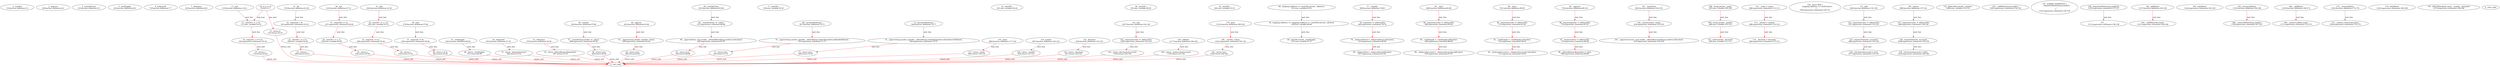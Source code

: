 digraph  {
13 [label="2_ transfer\n13-function_definition-3-3", type_label=function_definition];
28 [label="3_ approve\n28-function_definition-4-4", type_label=function_definition];
43 [label="4_ transferFrom\n43-function_definition-5-5", type_label=function_definition];
62 [label="5_ totalSupply\n62-function_definition-6-6", type_label=function_definition];
70 [label="6_ balanceOf\n70-function_definition-7-7", type_label=function_definition];
82 [label="7_ allowance\n82-function_definition-8-8", type_label=function_definition];
133 [label="13_ mul\n133-function_definition-14-21", type_label=function_definition];
150 [label="14_ if_a == 0\n150-if-15-17", type_label=if];
155 [label="15_ return 0;\n155-return-16-16", type_label=return];
157 [label="17_ uint256 c = a * b;\n157-new_variable-18-18", type_label=new_variable];
158 [label="17_ uint256 c\n158-new_variable-18-18", type_label=new_variable];
165 [label="18_ require(c / a == b);\n165-expression_statement-19-19", type_label=expression_statement];
174 [label="19_ return c;\n174-return-20-20", type_label=return];
176 [label="21_ div\n176-function_definition-22-26", type_label=function_definition];
193 [label="22_ require(b > 0);\n193-expression_statement-23-23", type_label=expression_statement];
200 [label="23_ uint256 c = a / b;\n200-new_variable-24-24", type_label=new_variable];
201 [label="23_ uint256 c\n201-new_variable-24-24", type_label=new_variable];
208 [label="24_ return c;\n208-return-25-25", type_label=return];
210 [label="26_ sub\n210-function_definition-27-31", type_label=function_definition];
227 [label="27_ require(b <= a);\n227-expression_statement-28-28", type_label=expression_statement];
234 [label="28_ uint256 c = a - b;\n234-new_variable-29-29", type_label=new_variable];
235 [label="28_ uint256 c\n235-new_variable-29-29", type_label=new_variable];
242 [label="29_ return c;\n242-return-30-30", type_label=return];
244 [label="31_ add\n244-function_definition-32-36", type_label=function_definition];
261 [label="32_ uint256 c = a + b;\n261-new_variable-33-33", type_label=new_variable];
262 [label="32_ uint256 c\n262-new_variable-33-33", type_label=new_variable];
269 [label="33_ require(c >= a);\n269-expression_statement-34-34", type_label=expression_statement];
276 [label="34_ return c;\n276-return-35-35", type_label=return];
278 [label="36_ mod\n278-function_definition-37-40", type_label=function_definition];
295 [label="37_ require(b != 0);\n295-expression_statement-38-38", type_label=expression_statement];
302 [label="38_ return a % b;\n302-return-39-39", type_label=return];
321 [label="44_ mapping (address => uint256) private _balances;\n321-new_variable-45-45", type_label=new_variable];
328 [label="45_ mapping (address => mapping (address => uint256)) private _allowed;\n328-new_variable-46-46", type_label=new_variable];
337 [label="46_ uint256 private _totalSupply;\n337-new_variable-47-47", type_label=new_variable];
342 [label="47_ totalSupply\n342-function_definition-48-50", type_label=function_definition];
351 [label="48_ return _totalSupply;\n351-return-49-49", type_label=return];
353 [label="50_ balanceOf\n353-function_definition-51-53", type_label=function_definition];
366 [label="51_ return _balances[owner];\n366-return-52-52", type_label=return];
370 [label="53_ allowance\n370-function_definition-54-56", type_label=function_definition];
387 [label="54_ return _allowed[owner][spender];\n387-return-55-55", type_label=return];
393 [label="56_ transfer\n393-function_definition-57-60", type_label=function_definition];
409 [label="57_ _transfer(msg.sender, to, value);\n409-expression_statement-58-58", type_label=expression_statement];
420 [label="58_ return true;\n420-return-59-59", type_label=return];
423 [label="60_ approve\n423-function_definition-61-64", type_label=function_definition];
439 [label="61_ _approve(msg.sender, spender, value);\n439-expression_statement-62-62", type_label=expression_statement];
450 [label="62_ return true;\n450-return-63-63", type_label=return];
453 [label="64_ transferFrom\n453-function_definition-65-69", type_label=function_definition];
473 [label="65_ _transfer(from, to, value);\n473-expression_statement-66-66", type_label=expression_statement];
482 [label="66_ _approve(from, msg.sender, _allowed[from][msg.sender].sub(value));\n482-expression_statement-67-67", type_label=expression_statement];
504 [label="67_ return true;\n504-return-68-68", type_label=return];
507 [label="69_ increaseAllowance\n507-function_definition-70-73", type_label=function_definition];
523 [label="70_ _approve(msg.sender, spender, _allowed[msg.sender][spender].add(addedValue));\n523-expression_statement-71-71", type_label=expression_statement];
545 [label="71_ return true;\n545-return-72-72", type_label=return];
548 [label="73_ decreaseAllowance\n548-function_definition-74-77", type_label=function_definition];
564 [label="74_ _approve(msg.sender, spender, _allowed[msg.sender][spender].sub(subtractedValue));\n564-expression_statement-75-75", type_label=expression_statement];
586 [label="75_ return true;\n586-return-76-76", type_label=return];
589 [label="77_ _transfer\n589-function_definition-78-83", type_label=function_definition];
605 [label="78_ require(to != address(0));\n605-expression_statement-79-79", type_label=expression_statement];
614 [label="79_ _balances[from] = _balances[from].sub(value);\n614-expression_statement-80-80", type_label=expression_statement];
627 [label="80_ _balances[to] = _balances[to].add(value);\n627-expression_statement-81-81", type_label=expression_statement];
648 [label="83_ _mint\n648-function_definition-84-89", type_label=function_definition];
660 [label="84_ require(account != address(0));\n660-expression_statement-85-85", type_label=expression_statement];
669 [label="85_ _totalSupply = _totalSupply.add(value);\n669-expression_statement-86-86", type_label=expression_statement];
678 [label="86_ _balances[account] = _balances[account].add(value);\n678-expression_statement-87-87", type_label=expression_statement];
701 [label="89_ _burn\n701-function_definition-90-95", type_label=function_definition];
713 [label="90_ require(account != address(0));\n713-expression_statement-91-91", type_label=expression_statement];
722 [label="91_ _totalSupply = _totalSupply.sub(value);\n722-expression_statement-92-92", type_label=expression_statement];
731 [label="92_ _balances[account] = _balances[account].sub(value);\n731-expression_statement-93-93", type_label=expression_statement];
754 [label="95_ _approve\n754-function_definition-96-101", type_label=function_definition];
770 [label="96_ require(spender != address(0));\n770-expression_statement-97-97", type_label=expression_statement];
779 [label="97_ require(owner != address(0));\n779-expression_statement-98-98", type_label=expression_statement];
788 [label="98_ _allowed[owner][spender] = value;\n788-expression_statement-99-99", type_label=expression_statement];
804 [label="101_ _burnFrom\n804-function_definition-102-105", type_label=function_definition];
816 [label="102_ _burn(account, value);\n816-expression_statement-103-103", type_label=expression_statement];
823 [label="103_ _approve(account, msg.sender, _allowed[account][msg.sender].sub(value));\n823-expression_statement-104-104", type_label=expression_statement];
855 [label="108_ string private _name;\n855-new_variable-109-109", type_label=new_variable];
860 [label="109_ string private _symbol;\n860-new_variable-110-110", type_label=new_variable];
865 [label="110_ uint8 private _decimals;\n865-new_variable-111-111", type_label=new_variable];
884 [label="112_ _name = name;\n884-expression_statement-113-113", type_label=expression_statement];
888 [label="113_ _symbol = symbol;\n888-expression_statement-114-114", type_label=expression_statement];
892 [label="114_ _decimals = decimals;\n892-expression_statement-115-115", type_label=expression_statement];
896 [label="116_ name\n896-function_definition-117-119", type_label=function_definition];
905 [label="117_ return _name;\n905-return-118-118", type_label=return];
907 [label="119_ symbol\n907-function_definition-120-122", type_label=function_definition];
916 [label="120_ return _symbol;\n916-return-121-121", type_label=return];
918 [label="122_ decimals\n918-function_definition-123-125", type_label=function_definition];
927 [label="123_ return _decimals;\n927-return-124-124", type_label=return];
936 [label="128_ struct Role {\n        mapping (address => bool) bearer;\n    }\n936-expression_statement-129-131", type_label=expression_statement];
944 [label="131_ add\n944-function_definition-132-136", type_label=function_definition];
957 [label="132_ require(account != address(0));\n957-expression_statement-133-133", type_label=expression_statement];
966 [label="133_ require(!has(role, account));\n966-expression_statement-134-134", type_label=expression_statement];
977 [label="134_ role.bearer[account] = true;\n977-expression_statement-135-135", type_label=expression_statement];
986 [label="136_ remove\n986-function_definition-137-141", type_label=function_definition];
999 [label="137_ require(account != address(0));\n999-expression_statement-138-138", type_label=expression_statement];
1008 [label="138_ require(has(role, account));\n1008-expression_statement-139-139", type_label=expression_statement];
1018 [label="139_ role.bearer[account] = false;\n1018-expression_statement-140-140", type_label=expression_statement];
1027 [label="141_ has\n1027-function_definition-142-145", type_label=function_definition];
1045 [label="142_ require(account != address(0));\n1045-expression_statement-143-143", type_label=expression_statement];
1054 [label="143_ return role.bearer[account];\n1054-return-144-144", type_label=return];
1086 [label="151_ Roles.Role private _minters;\n1086-new_variable-152-152", type_label=new_variable];
1095 [label="153_ _addMinter(msg.sender);\n1095-expression_statement-154-154", type_label=expression_statement];
1102 [label="155_ modifier onlyMinter() {\n        require(isMinter(msg.sender));\n        _;\n    }\n1102-expression_statement-156-159", type_label=expression_statement];
1105 [label="156_ require(isMinter(msg.sender));\n1105-expression_statement-157-157", type_label=expression_statement];
1115 [label="157_ _;\n1115-expression_statement-158-158", type_label=expression_statement];
1117 [label="159_ isMinter\n1117-function_definition-160-162", type_label=function_definition];
1130 [label="160_ return _minters.has(account);\n1130-return-161-161", type_label=return];
1137 [label="162_ addMinter\n1137-function_definition-163-165", type_label=function_definition];
1144 [label="162_ onlyMinter\n1144-expression_statement-163-163", type_label=expression_statement];
1147 [label="163_ _addMinter(account);\n1147-expression_statement-164-164", type_label=expression_statement];
1152 [label="165_ renounceMinter\n1152-function_definition-166-168", type_label=function_definition];
1156 [label="166_ _removeMinter(msg.sender);\n1156-expression_statement-167-167", type_label=expression_statement];
1163 [label="168_ _addMinter\n1163-function_definition-169-172", type_label=function_definition];
1171 [label="169_ _minters.add(account);\n1171-expression_statement-170-170", type_label=expression_statement];
1182 [label="172_ _removeMinter\n1182-function_definition-173-176", type_label=function_definition];
1190 [label="173_ _minters.remove(account);\n1190-expression_statement-174-174", type_label=expression_statement];
1214 [label="179_ mint\n1214-function_definition-180-183", type_label=function_definition];
1225 [label="179_ onlyMinter\n1225-expression_statement-180-180", type_label=expression_statement];
1232 [label="180_ _mint(to, value);\n1232-expression_statement-181-181", type_label=expression_statement];
1239 [label="181_ return true;\n1239-return-182-182", type_label=return];
1270 [label="187_ ERC20Detailed(_name, _symbol, _decimals)\n1270-expression_statement-188-188", type_label=expression_statement];
1 [label="0_ start_node", type_label=start];
2 [label="0_ exit_node", type_label=exit];
133 -> 157  [color=red, controlflow_type=next_line, edge_type=CFG_edge, key=0, label=next_line];
150 -> 155  [color=red, controlflow_type=pos_next, edge_type=CFG_edge, key=0, label=pos_next];
150 -> 157  [color=red, controlflow_type=neg_next, edge_type=CFG_edge, key=0, label=neg_next];
155 -> 2  [color=red, controlflow_type=return_exit, edge_type=CFG_edge, key=0, label=return_exit];
157 -> 165  [color=red, controlflow_type=next_line, edge_type=CFG_edge, key=0, label=next_line];
165 -> 174  [color=red, controlflow_type=next_line, edge_type=CFG_edge, key=0, label=next_line];
174 -> 2  [color=red, controlflow_type=return_exit, edge_type=CFG_edge, key=0, label=return_exit];
176 -> 193  [color=red, controlflow_type=next_line, edge_type=CFG_edge, key=0, label=next_line];
193 -> 200  [color=red, controlflow_type=next_line, edge_type=CFG_edge, key=0, label=next_line];
200 -> 208  [color=red, controlflow_type=next_line, edge_type=CFG_edge, key=0, label=next_line];
208 -> 2  [color=red, controlflow_type=return_exit, edge_type=CFG_edge, key=0, label=return_exit];
210 -> 227  [color=red, controlflow_type=next_line, edge_type=CFG_edge, key=0, label=next_line];
227 -> 234  [color=red, controlflow_type=next_line, edge_type=CFG_edge, key=0, label=next_line];
234 -> 242  [color=red, controlflow_type=next_line, edge_type=CFG_edge, key=0, label=next_line];
242 -> 2  [color=red, controlflow_type=return_exit, edge_type=CFG_edge, key=0, label=return_exit];
244 -> 261  [color=red, controlflow_type=next_line, edge_type=CFG_edge, key=0, label=next_line];
261 -> 269  [color=red, controlflow_type=next_line, edge_type=CFG_edge, key=0, label=next_line];
269 -> 276  [color=red, controlflow_type=next_line, edge_type=CFG_edge, key=0, label=next_line];
276 -> 2  [color=red, controlflow_type=return_exit, edge_type=CFG_edge, key=0, label=return_exit];
278 -> 295  [color=red, controlflow_type=next_line, edge_type=CFG_edge, key=0, label=next_line];
295 -> 302  [color=red, controlflow_type=next_line, edge_type=CFG_edge, key=0, label=next_line];
302 -> 2  [color=red, controlflow_type=return_exit, edge_type=CFG_edge, key=0, label=return_exit];
321 -> 328  [color=red, controlflow_type=next_line, edge_type=CFG_edge, key=0, label=next_line];
328 -> 337  [color=red, controlflow_type=next_line, edge_type=CFG_edge, key=0, label=next_line];
342 -> 351  [color=red, controlflow_type=next_line, edge_type=CFG_edge, key=0, label=next_line];
351 -> 2  [color=red, controlflow_type=return_exit, edge_type=CFG_edge, key=0, label=return_exit];
353 -> 366  [color=red, controlflow_type=next_line, edge_type=CFG_edge, key=0, label=next_line];
366 -> 2  [color=red, controlflow_type=return_exit, edge_type=CFG_edge, key=0, label=return_exit];
370 -> 387  [color=red, controlflow_type=next_line, edge_type=CFG_edge, key=0, label=next_line];
387 -> 2  [color=red, controlflow_type=return_exit, edge_type=CFG_edge, key=0, label=return_exit];
393 -> 409  [color=red, controlflow_type=next_line, edge_type=CFG_edge, key=0, label=next_line];
409 -> 420  [color=red, controlflow_type=next_line, edge_type=CFG_edge, key=0, label=next_line];
420 -> 2  [color=red, controlflow_type=return_exit, edge_type=CFG_edge, key=0, label=return_exit];
423 -> 439  [color=red, controlflow_type=next_line, edge_type=CFG_edge, key=0, label=next_line];
439 -> 450  [color=red, controlflow_type=next_line, edge_type=CFG_edge, key=0, label=next_line];
450 -> 2  [color=red, controlflow_type=return_exit, edge_type=CFG_edge, key=0, label=return_exit];
453 -> 473  [color=red, controlflow_type=next_line, edge_type=CFG_edge, key=0, label=next_line];
473 -> 482  [color=red, controlflow_type=next_line, edge_type=CFG_edge, key=0, label=next_line];
482 -> 504  [color=red, controlflow_type=next_line, edge_type=CFG_edge, key=0, label=next_line];
504 -> 2  [color=red, controlflow_type=return_exit, edge_type=CFG_edge, key=0, label=return_exit];
507 -> 523  [color=red, controlflow_type=next_line, edge_type=CFG_edge, key=0, label=next_line];
523 -> 545  [color=red, controlflow_type=next_line, edge_type=CFG_edge, key=0, label=next_line];
545 -> 2  [color=red, controlflow_type=return_exit, edge_type=CFG_edge, key=0, label=return_exit];
548 -> 564  [color=red, controlflow_type=next_line, edge_type=CFG_edge, key=0, label=next_line];
564 -> 586  [color=red, controlflow_type=next_line, edge_type=CFG_edge, key=0, label=next_line];
586 -> 2  [color=red, controlflow_type=return_exit, edge_type=CFG_edge, key=0, label=return_exit];
589 -> 605  [color=red, controlflow_type=next_line, edge_type=CFG_edge, key=0, label=next_line];
605 -> 614  [color=red, controlflow_type=next_line, edge_type=CFG_edge, key=0, label=next_line];
614 -> 627  [color=red, controlflow_type=next_line, edge_type=CFG_edge, key=0, label=next_line];
648 -> 660  [color=red, controlflow_type=next_line, edge_type=CFG_edge, key=0, label=next_line];
660 -> 669  [color=red, controlflow_type=next_line, edge_type=CFG_edge, key=0, label=next_line];
669 -> 678  [color=red, controlflow_type=next_line, edge_type=CFG_edge, key=0, label=next_line];
701 -> 713  [color=red, controlflow_type=next_line, edge_type=CFG_edge, key=0, label=next_line];
713 -> 722  [color=red, controlflow_type=next_line, edge_type=CFG_edge, key=0, label=next_line];
722 -> 731  [color=red, controlflow_type=next_line, edge_type=CFG_edge, key=0, label=next_line];
754 -> 770  [color=red, controlflow_type=next_line, edge_type=CFG_edge, key=0, label=next_line];
770 -> 779  [color=red, controlflow_type=next_line, edge_type=CFG_edge, key=0, label=next_line];
779 -> 788  [color=red, controlflow_type=next_line, edge_type=CFG_edge, key=0, label=next_line];
804 -> 816  [color=red, controlflow_type=next_line, edge_type=CFG_edge, key=0, label=next_line];
816 -> 823  [color=red, controlflow_type=next_line, edge_type=CFG_edge, key=0, label=next_line];
855 -> 860  [color=red, controlflow_type=next_line, edge_type=CFG_edge, key=0, label=next_line];
860 -> 865  [color=red, controlflow_type=next_line, edge_type=CFG_edge, key=0, label=next_line];
884 -> 888  [color=red, controlflow_type=next_line, edge_type=CFG_edge, key=0, label=next_line];
888 -> 892  [color=red, controlflow_type=next_line, edge_type=CFG_edge, key=0, label=next_line];
896 -> 905  [color=red, controlflow_type=next_line, edge_type=CFG_edge, key=0, label=next_line];
905 -> 2  [color=red, controlflow_type=return_exit, edge_type=CFG_edge, key=0, label=return_exit];
907 -> 916  [color=red, controlflow_type=next_line, edge_type=CFG_edge, key=0, label=next_line];
916 -> 2  [color=red, controlflow_type=return_exit, edge_type=CFG_edge, key=0, label=return_exit];
918 -> 927  [color=red, controlflow_type=next_line, edge_type=CFG_edge, key=0, label=next_line];
927 -> 2  [color=red, controlflow_type=return_exit, edge_type=CFG_edge, key=0, label=return_exit];
944 -> 957  [color=red, controlflow_type=next_line, edge_type=CFG_edge, key=0, label=next_line];
957 -> 966  [color=red, controlflow_type=next_line, edge_type=CFG_edge, key=0, label=next_line];
966 -> 977  [color=red, controlflow_type=next_line, edge_type=CFG_edge, key=0, label=next_line];
986 -> 999  [color=red, controlflow_type=next_line, edge_type=CFG_edge, key=0, label=next_line];
999 -> 1008  [color=red, controlflow_type=next_line, edge_type=CFG_edge, key=0, label=next_line];
1008 -> 1018  [color=red, controlflow_type=next_line, edge_type=CFG_edge, key=0, label=next_line];
1027 -> 1045  [color=red, controlflow_type=next_line, edge_type=CFG_edge, key=0, label=next_line];
1045 -> 1054  [color=red, controlflow_type=next_line, edge_type=CFG_edge, key=0, label=next_line];
1054 -> 2  [color=red, controlflow_type=return_exit, edge_type=CFG_edge, key=0, label=return_exit];
1105 -> 1115  [color=red, controlflow_type=next_line, edge_type=CFG_edge, key=0, label=next_line];
1117 -> 1130  [color=red, controlflow_type=next_line, edge_type=CFG_edge, key=0, label=next_line];
1130 -> 2  [color=red, controlflow_type=return_exit, edge_type=CFG_edge, key=0, label=return_exit];
1137 -> 1147  [color=red, controlflow_type=next_line, edge_type=CFG_edge, key=0, label=next_line];
1152 -> 1156  [color=red, controlflow_type=next_line, edge_type=CFG_edge, key=0, label=next_line];
1163 -> 1171  [color=red, controlflow_type=next_line, edge_type=CFG_edge, key=0, label=next_line];
1182 -> 1190  [color=red, controlflow_type=next_line, edge_type=CFG_edge, key=0, label=next_line];
1214 -> 1232  [color=red, controlflow_type=next_line, edge_type=CFG_edge, key=0, label=next_line];
1232 -> 1239  [color=red, controlflow_type=next_line, edge_type=CFG_edge, key=0, label=next_line];
1239 -> 2  [color=red, controlflow_type=return_exit, edge_type=CFG_edge, key=0, label=return_exit];
}
